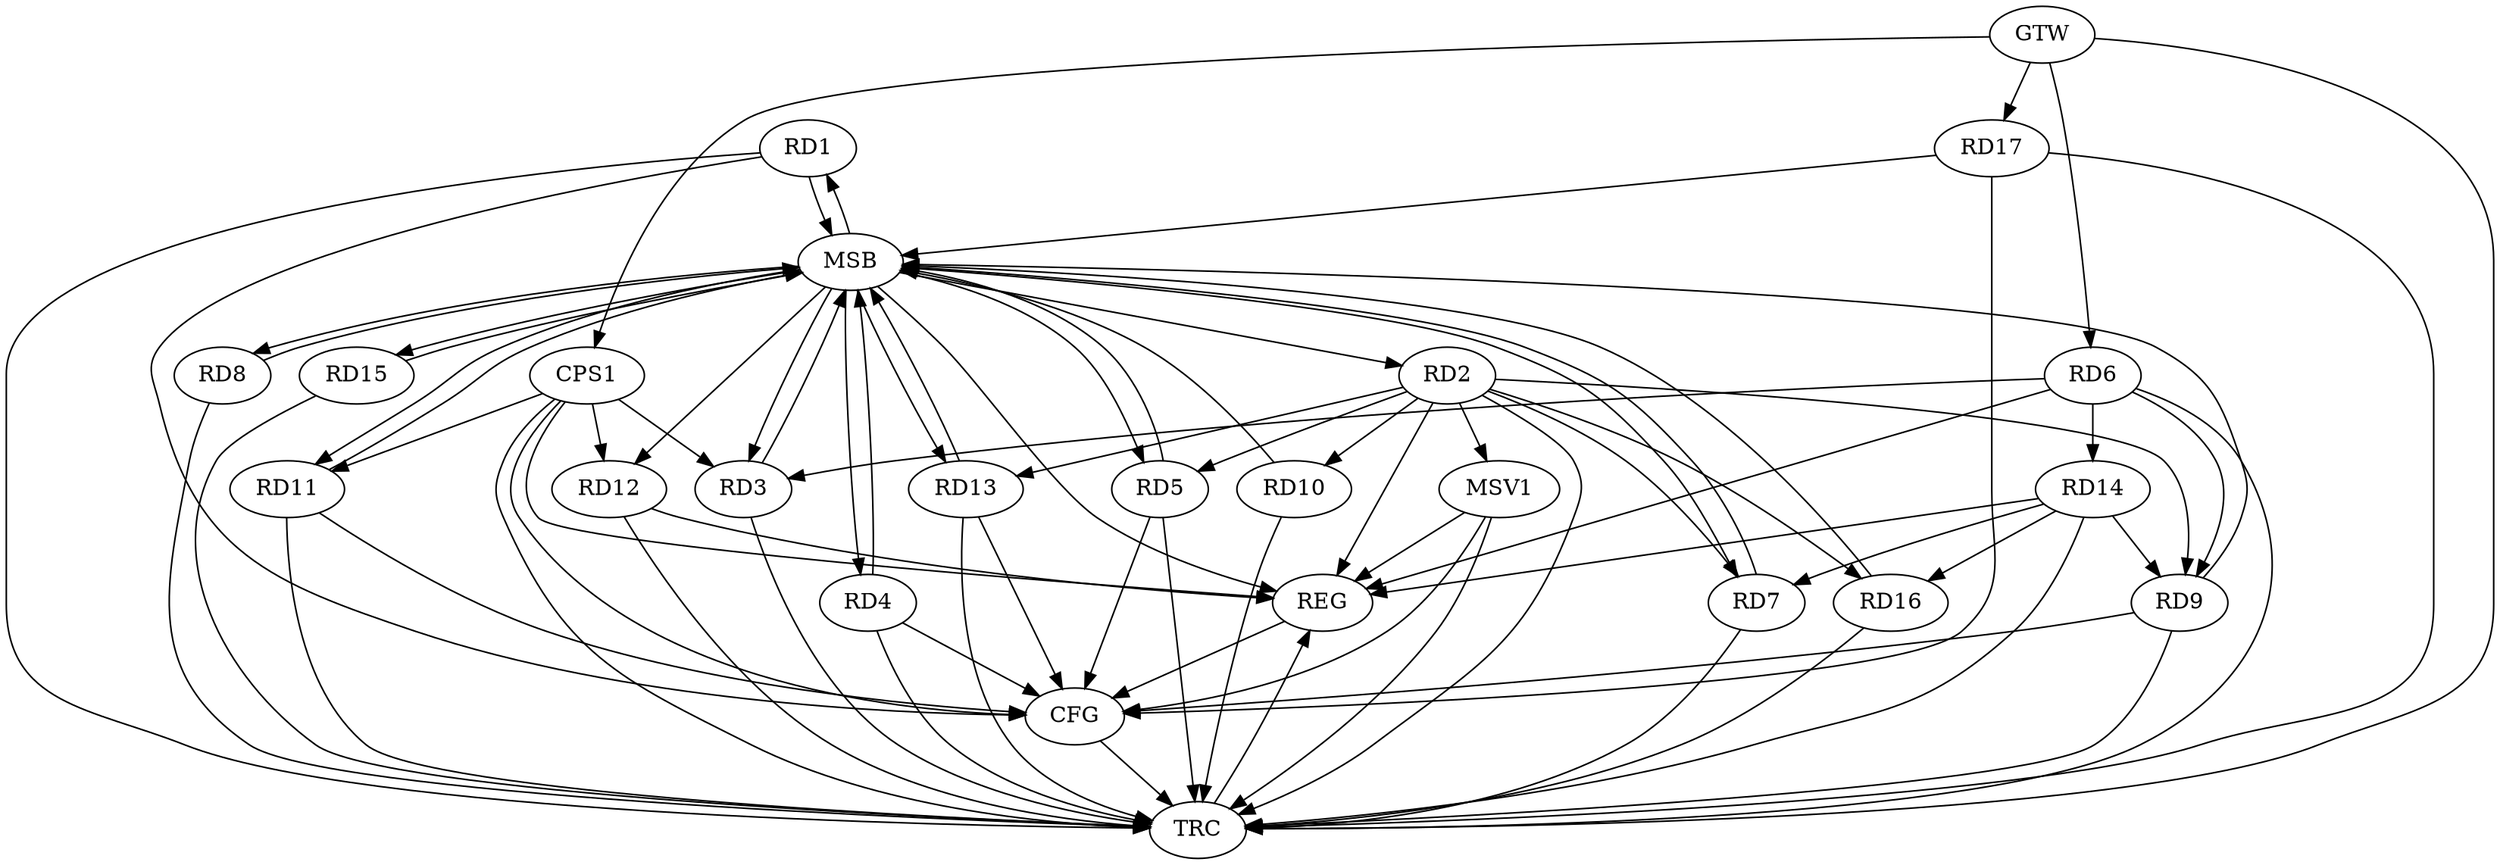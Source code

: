 strict digraph G {
  RD1 [ label="RD1" ];
  RD2 [ label="RD2" ];
  RD3 [ label="RD3" ];
  RD4 [ label="RD4" ];
  RD5 [ label="RD5" ];
  RD6 [ label="RD6" ];
  RD7 [ label="RD7" ];
  RD8 [ label="RD8" ];
  RD9 [ label="RD9" ];
  RD10 [ label="RD10" ];
  RD11 [ label="RD11" ];
  RD12 [ label="RD12" ];
  RD13 [ label="RD13" ];
  RD14 [ label="RD14" ];
  RD15 [ label="RD15" ];
  RD16 [ label="RD16" ];
  RD17 [ label="RD17" ];
  CPS1 [ label="CPS1" ];
  GTW [ label="GTW" ];
  REG [ label="REG" ];
  MSB [ label="MSB" ];
  CFG [ label="CFG" ];
  TRC [ label="TRC" ];
  MSV1 [ label="MSV1" ];
  RD2 -> RD5;
  RD2 -> RD7;
  RD2 -> RD9;
  RD2 -> RD10;
  RD2 -> RD13;
  RD2 -> RD16;
  RD6 -> RD3;
  RD6 -> RD9;
  RD6 -> RD14;
  RD14 -> RD7;
  RD14 -> RD9;
  RD14 -> RD16;
  CPS1 -> RD3;
  CPS1 -> RD11;
  CPS1 -> RD12;
  GTW -> RD6;
  GTW -> RD17;
  GTW -> CPS1;
  RD2 -> REG;
  RD6 -> REG;
  RD12 -> REG;
  RD14 -> REG;
  CPS1 -> REG;
  RD1 -> MSB;
  MSB -> RD5;
  MSB -> RD12;
  MSB -> REG;
  RD3 -> MSB;
  RD4 -> MSB;
  MSB -> RD13;
  RD5 -> MSB;
  MSB -> RD8;
  MSB -> RD15;
  RD7 -> MSB;
  MSB -> RD2;
  RD8 -> MSB;
  MSB -> RD4;
  RD9 -> MSB;
  RD10 -> MSB;
  RD11 -> MSB;
  RD13 -> MSB;
  MSB -> RD1;
  RD15 -> MSB;
  MSB -> RD11;
  RD16 -> MSB;
  MSB -> RD3;
  MSB -> RD7;
  RD17 -> MSB;
  RD1 -> CFG;
  RD4 -> CFG;
  CPS1 -> CFG;
  RD9 -> CFG;
  RD5 -> CFG;
  RD11 -> CFG;
  RD17 -> CFG;
  RD13 -> CFG;
  REG -> CFG;
  RD1 -> TRC;
  RD2 -> TRC;
  RD3 -> TRC;
  RD4 -> TRC;
  RD5 -> TRC;
  RD6 -> TRC;
  RD7 -> TRC;
  RD8 -> TRC;
  RD9 -> TRC;
  RD10 -> TRC;
  RD11 -> TRC;
  RD12 -> TRC;
  RD13 -> TRC;
  RD14 -> TRC;
  RD15 -> TRC;
  RD16 -> TRC;
  RD17 -> TRC;
  CPS1 -> TRC;
  GTW -> TRC;
  CFG -> TRC;
  TRC -> REG;
  RD2 -> MSV1;
  MSV1 -> REG;
  MSV1 -> TRC;
  MSV1 -> CFG;
}
